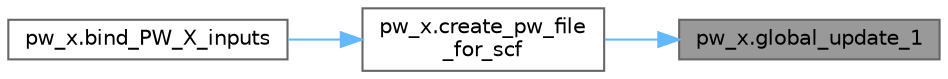 digraph "pw_x.global_update_1"
{
 // LATEX_PDF_SIZE
  bgcolor="transparent";
  edge [fontname=Helvetica,fontsize=10,labelfontname=Helvetica,labelfontsize=10];
  node [fontname=Helvetica,fontsize=10,shape=box,height=0.2,width=0.4];
  rankdir="RL";
  Node1 [label="pw_x.global_update_1",height=0.2,width=0.4,color="gray40", fillcolor="grey60", style="filled", fontcolor="black",tooltip="('CREATING PW SCF INPUT FILE')"];
  Node1 -> Node2 [dir="back",color="steelblue1",style="solid"];
  Node2 [label="pw_x.create_pw_file\l_for_scf",height=0.2,width=0.4,color="grey40", fillcolor="white", style="filled",URL="$d8/dbc/namespacepw__x.html#ac256dfa57fcf2b4e1923ab8bdb464c7f",tooltip=" "];
  Node2 -> Node3 [dir="back",color="steelblue1",style="solid"];
  Node3 [label="pw_x.bind_PW_X_inputs",height=0.2,width=0.4,color="grey40", fillcolor="white", style="filled",URL="$d8/dbc/namespacepw__x.html#a16099c23ec3eb8d319a775c3f936dc2e",tooltip=" "];
}
